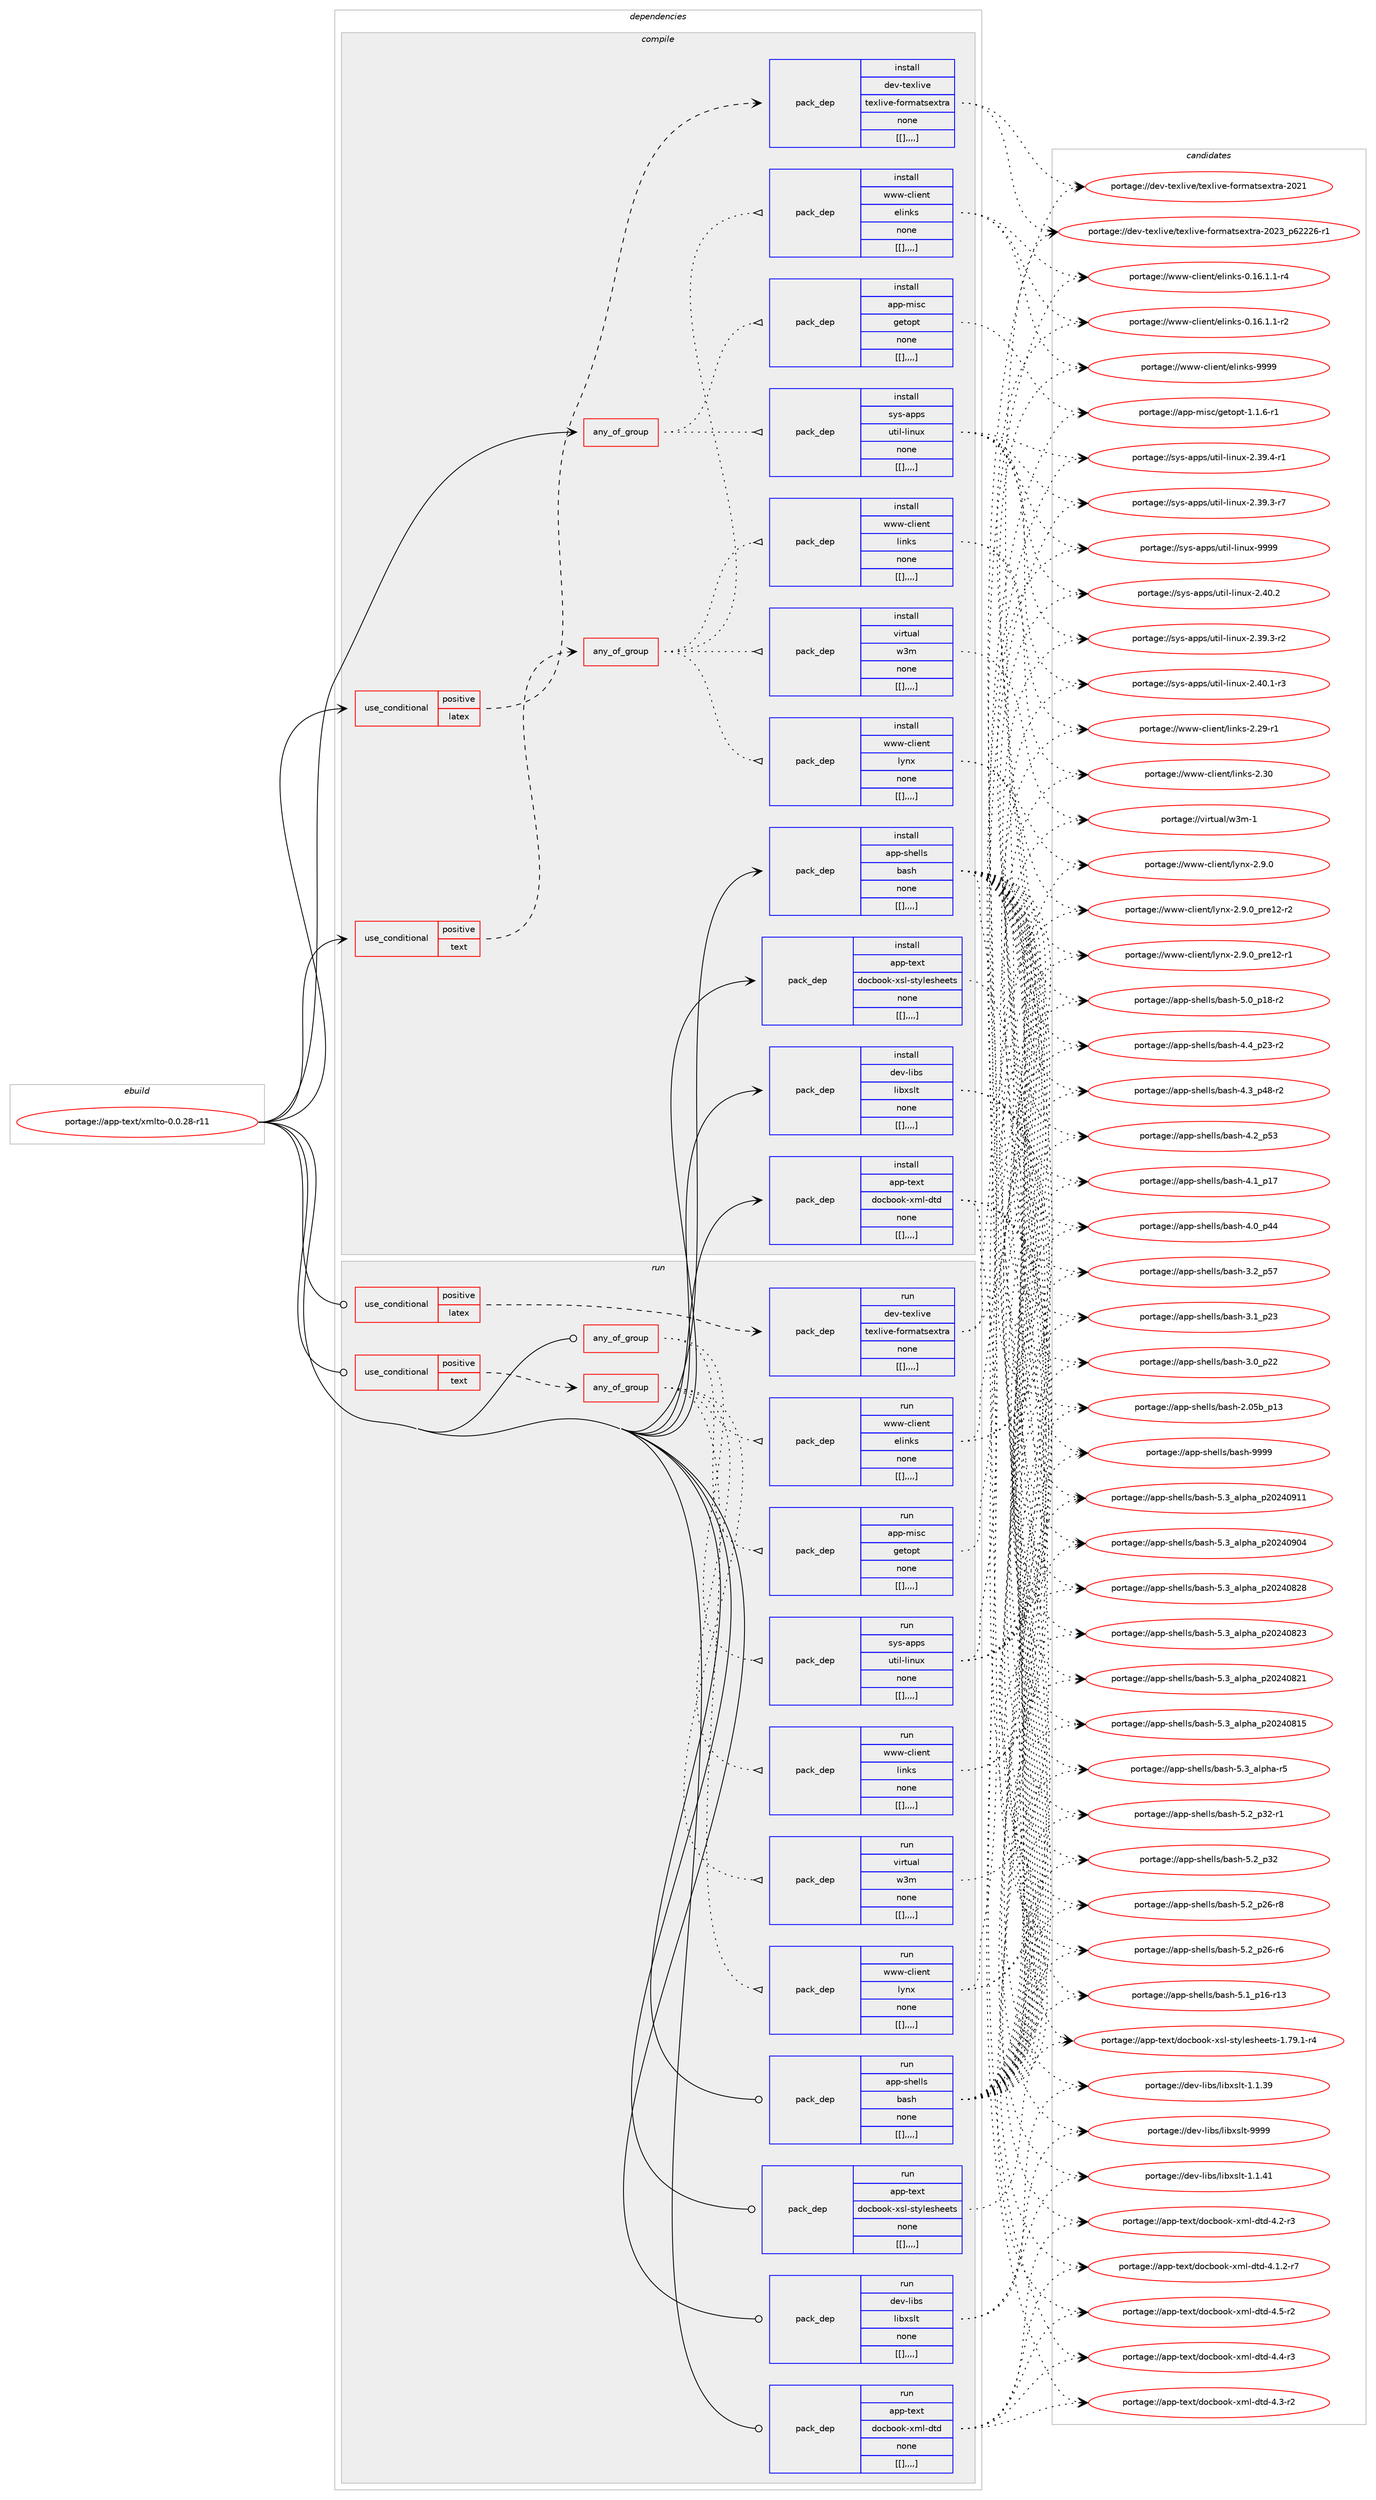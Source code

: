 digraph prolog {

# *************
# Graph options
# *************

newrank=true;
concentrate=true;
compound=true;
graph [rankdir=LR,fontname=Helvetica,fontsize=10,ranksep=1.5];#, ranksep=2.5, nodesep=0.2];
edge  [arrowhead=vee];
node  [fontname=Helvetica,fontsize=10];

# **********
# The ebuild
# **********

subgraph cluster_leftcol {
color=gray;
label=<<i>ebuild</i>>;
id [label="portage://app-text/xmlto-0.0.28-r11", color=red, width=4, href="../app-text/xmlto-0.0.28-r11.svg"];
}

# ****************
# The dependencies
# ****************

subgraph cluster_midcol {
color=gray;
label=<<i>dependencies</i>>;
subgraph cluster_compile {
fillcolor="#eeeeee";
style=filled;
label=<<i>compile</i>>;
subgraph any446 {
dependency60349 [label=<<TABLE BORDER="0" CELLBORDER="1" CELLSPACING="0" CELLPADDING="4"><TR><TD CELLPADDING="10">any_of_group</TD></TR></TABLE>>, shape=none, color=red];subgraph pack43486 {
dependency60350 [label=<<TABLE BORDER="0" CELLBORDER="1" CELLSPACING="0" CELLPADDING="4" WIDTH="220"><TR><TD ROWSPAN="6" CELLPADDING="30">pack_dep</TD></TR><TR><TD WIDTH="110">install</TD></TR><TR><TD>sys-apps</TD></TR><TR><TD>util-linux</TD></TR><TR><TD>none</TD></TR><TR><TD>[[],,,,]</TD></TR></TABLE>>, shape=none, color=blue];
}
dependency60349:e -> dependency60350:w [weight=20,style="dotted",arrowhead="oinv"];
subgraph pack43487 {
dependency60351 [label=<<TABLE BORDER="0" CELLBORDER="1" CELLSPACING="0" CELLPADDING="4" WIDTH="220"><TR><TD ROWSPAN="6" CELLPADDING="30">pack_dep</TD></TR><TR><TD WIDTH="110">install</TD></TR><TR><TD>app-misc</TD></TR><TR><TD>getopt</TD></TR><TR><TD>none</TD></TR><TR><TD>[[],,,,]</TD></TR></TABLE>>, shape=none, color=blue];
}
dependency60349:e -> dependency60351:w [weight=20,style="dotted",arrowhead="oinv"];
}
id:e -> dependency60349:w [weight=20,style="solid",arrowhead="vee"];
subgraph cond16348 {
dependency60352 [label=<<TABLE BORDER="0" CELLBORDER="1" CELLSPACING="0" CELLPADDING="4"><TR><TD ROWSPAN="3" CELLPADDING="10">use_conditional</TD></TR><TR><TD>positive</TD></TR><TR><TD>latex</TD></TR></TABLE>>, shape=none, color=red];
subgraph pack43488 {
dependency60353 [label=<<TABLE BORDER="0" CELLBORDER="1" CELLSPACING="0" CELLPADDING="4" WIDTH="220"><TR><TD ROWSPAN="6" CELLPADDING="30">pack_dep</TD></TR><TR><TD WIDTH="110">install</TD></TR><TR><TD>dev-texlive</TD></TR><TR><TD>texlive-formatsextra</TD></TR><TR><TD>none</TD></TR><TR><TD>[[],,,,]</TD></TR></TABLE>>, shape=none, color=blue];
}
dependency60352:e -> dependency60353:w [weight=20,style="dashed",arrowhead="vee"];
}
id:e -> dependency60352:w [weight=20,style="solid",arrowhead="vee"];
subgraph cond16349 {
dependency60354 [label=<<TABLE BORDER="0" CELLBORDER="1" CELLSPACING="0" CELLPADDING="4"><TR><TD ROWSPAN="3" CELLPADDING="10">use_conditional</TD></TR><TR><TD>positive</TD></TR><TR><TD>text</TD></TR></TABLE>>, shape=none, color=red];
subgraph any447 {
dependency60355 [label=<<TABLE BORDER="0" CELLBORDER="1" CELLSPACING="0" CELLPADDING="4"><TR><TD CELLPADDING="10">any_of_group</TD></TR></TABLE>>, shape=none, color=red];subgraph pack43489 {
dependency60356 [label=<<TABLE BORDER="0" CELLBORDER="1" CELLSPACING="0" CELLPADDING="4" WIDTH="220"><TR><TD ROWSPAN="6" CELLPADDING="30">pack_dep</TD></TR><TR><TD WIDTH="110">install</TD></TR><TR><TD>virtual</TD></TR><TR><TD>w3m</TD></TR><TR><TD>none</TD></TR><TR><TD>[[],,,,]</TD></TR></TABLE>>, shape=none, color=blue];
}
dependency60355:e -> dependency60356:w [weight=20,style="dotted",arrowhead="oinv"];
subgraph pack43490 {
dependency60357 [label=<<TABLE BORDER="0" CELLBORDER="1" CELLSPACING="0" CELLPADDING="4" WIDTH="220"><TR><TD ROWSPAN="6" CELLPADDING="30">pack_dep</TD></TR><TR><TD WIDTH="110">install</TD></TR><TR><TD>www-client</TD></TR><TR><TD>elinks</TD></TR><TR><TD>none</TD></TR><TR><TD>[[],,,,]</TD></TR></TABLE>>, shape=none, color=blue];
}
dependency60355:e -> dependency60357:w [weight=20,style="dotted",arrowhead="oinv"];
subgraph pack43491 {
dependency60358 [label=<<TABLE BORDER="0" CELLBORDER="1" CELLSPACING="0" CELLPADDING="4" WIDTH="220"><TR><TD ROWSPAN="6" CELLPADDING="30">pack_dep</TD></TR><TR><TD WIDTH="110">install</TD></TR><TR><TD>www-client</TD></TR><TR><TD>links</TD></TR><TR><TD>none</TD></TR><TR><TD>[[],,,,]</TD></TR></TABLE>>, shape=none, color=blue];
}
dependency60355:e -> dependency60358:w [weight=20,style="dotted",arrowhead="oinv"];
subgraph pack43492 {
dependency60359 [label=<<TABLE BORDER="0" CELLBORDER="1" CELLSPACING="0" CELLPADDING="4" WIDTH="220"><TR><TD ROWSPAN="6" CELLPADDING="30">pack_dep</TD></TR><TR><TD WIDTH="110">install</TD></TR><TR><TD>www-client</TD></TR><TR><TD>lynx</TD></TR><TR><TD>none</TD></TR><TR><TD>[[],,,,]</TD></TR></TABLE>>, shape=none, color=blue];
}
dependency60355:e -> dependency60359:w [weight=20,style="dotted",arrowhead="oinv"];
}
dependency60354:e -> dependency60355:w [weight=20,style="dashed",arrowhead="vee"];
}
id:e -> dependency60354:w [weight=20,style="solid",arrowhead="vee"];
subgraph pack43493 {
dependency60360 [label=<<TABLE BORDER="0" CELLBORDER="1" CELLSPACING="0" CELLPADDING="4" WIDTH="220"><TR><TD ROWSPAN="6" CELLPADDING="30">pack_dep</TD></TR><TR><TD WIDTH="110">install</TD></TR><TR><TD>app-shells</TD></TR><TR><TD>bash</TD></TR><TR><TD>none</TD></TR><TR><TD>[[],,,,]</TD></TR></TABLE>>, shape=none, color=blue];
}
id:e -> dependency60360:w [weight=20,style="solid",arrowhead="vee"];
subgraph pack43494 {
dependency60361 [label=<<TABLE BORDER="0" CELLBORDER="1" CELLSPACING="0" CELLPADDING="4" WIDTH="220"><TR><TD ROWSPAN="6" CELLPADDING="30">pack_dep</TD></TR><TR><TD WIDTH="110">install</TD></TR><TR><TD>app-text</TD></TR><TR><TD>docbook-xml-dtd</TD></TR><TR><TD>none</TD></TR><TR><TD>[[],,,,]</TD></TR></TABLE>>, shape=none, color=blue];
}
id:e -> dependency60361:w [weight=20,style="solid",arrowhead="vee"];
subgraph pack43495 {
dependency60362 [label=<<TABLE BORDER="0" CELLBORDER="1" CELLSPACING="0" CELLPADDING="4" WIDTH="220"><TR><TD ROWSPAN="6" CELLPADDING="30">pack_dep</TD></TR><TR><TD WIDTH="110">install</TD></TR><TR><TD>app-text</TD></TR><TR><TD>docbook-xsl-stylesheets</TD></TR><TR><TD>none</TD></TR><TR><TD>[[],,,,]</TD></TR></TABLE>>, shape=none, color=blue];
}
id:e -> dependency60362:w [weight=20,style="solid",arrowhead="vee"];
subgraph pack43496 {
dependency60363 [label=<<TABLE BORDER="0" CELLBORDER="1" CELLSPACING="0" CELLPADDING="4" WIDTH="220"><TR><TD ROWSPAN="6" CELLPADDING="30">pack_dep</TD></TR><TR><TD WIDTH="110">install</TD></TR><TR><TD>dev-libs</TD></TR><TR><TD>libxslt</TD></TR><TR><TD>none</TD></TR><TR><TD>[[],,,,]</TD></TR></TABLE>>, shape=none, color=blue];
}
id:e -> dependency60363:w [weight=20,style="solid",arrowhead="vee"];
}
subgraph cluster_compileandrun {
fillcolor="#eeeeee";
style=filled;
label=<<i>compile and run</i>>;
}
subgraph cluster_run {
fillcolor="#eeeeee";
style=filled;
label=<<i>run</i>>;
subgraph any448 {
dependency60364 [label=<<TABLE BORDER="0" CELLBORDER="1" CELLSPACING="0" CELLPADDING="4"><TR><TD CELLPADDING="10">any_of_group</TD></TR></TABLE>>, shape=none, color=red];subgraph pack43497 {
dependency60365 [label=<<TABLE BORDER="0" CELLBORDER="1" CELLSPACING="0" CELLPADDING="4" WIDTH="220"><TR><TD ROWSPAN="6" CELLPADDING="30">pack_dep</TD></TR><TR><TD WIDTH="110">run</TD></TR><TR><TD>sys-apps</TD></TR><TR><TD>util-linux</TD></TR><TR><TD>none</TD></TR><TR><TD>[[],,,,]</TD></TR></TABLE>>, shape=none, color=blue];
}
dependency60364:e -> dependency60365:w [weight=20,style="dotted",arrowhead="oinv"];
subgraph pack43498 {
dependency60366 [label=<<TABLE BORDER="0" CELLBORDER="1" CELLSPACING="0" CELLPADDING="4" WIDTH="220"><TR><TD ROWSPAN="6" CELLPADDING="30">pack_dep</TD></TR><TR><TD WIDTH="110">run</TD></TR><TR><TD>app-misc</TD></TR><TR><TD>getopt</TD></TR><TR><TD>none</TD></TR><TR><TD>[[],,,,]</TD></TR></TABLE>>, shape=none, color=blue];
}
dependency60364:e -> dependency60366:w [weight=20,style="dotted",arrowhead="oinv"];
}
id:e -> dependency60364:w [weight=20,style="solid",arrowhead="odot"];
subgraph cond16350 {
dependency60367 [label=<<TABLE BORDER="0" CELLBORDER="1" CELLSPACING="0" CELLPADDING="4"><TR><TD ROWSPAN="3" CELLPADDING="10">use_conditional</TD></TR><TR><TD>positive</TD></TR><TR><TD>latex</TD></TR></TABLE>>, shape=none, color=red];
subgraph pack43499 {
dependency60368 [label=<<TABLE BORDER="0" CELLBORDER="1" CELLSPACING="0" CELLPADDING="4" WIDTH="220"><TR><TD ROWSPAN="6" CELLPADDING="30">pack_dep</TD></TR><TR><TD WIDTH="110">run</TD></TR><TR><TD>dev-texlive</TD></TR><TR><TD>texlive-formatsextra</TD></TR><TR><TD>none</TD></TR><TR><TD>[[],,,,]</TD></TR></TABLE>>, shape=none, color=blue];
}
dependency60367:e -> dependency60368:w [weight=20,style="dashed",arrowhead="vee"];
}
id:e -> dependency60367:w [weight=20,style="solid",arrowhead="odot"];
subgraph cond16351 {
dependency60369 [label=<<TABLE BORDER="0" CELLBORDER="1" CELLSPACING="0" CELLPADDING="4"><TR><TD ROWSPAN="3" CELLPADDING="10">use_conditional</TD></TR><TR><TD>positive</TD></TR><TR><TD>text</TD></TR></TABLE>>, shape=none, color=red];
subgraph any449 {
dependency60370 [label=<<TABLE BORDER="0" CELLBORDER="1" CELLSPACING="0" CELLPADDING="4"><TR><TD CELLPADDING="10">any_of_group</TD></TR></TABLE>>, shape=none, color=red];subgraph pack43500 {
dependency60371 [label=<<TABLE BORDER="0" CELLBORDER="1" CELLSPACING="0" CELLPADDING="4" WIDTH="220"><TR><TD ROWSPAN="6" CELLPADDING="30">pack_dep</TD></TR><TR><TD WIDTH="110">run</TD></TR><TR><TD>virtual</TD></TR><TR><TD>w3m</TD></TR><TR><TD>none</TD></TR><TR><TD>[[],,,,]</TD></TR></TABLE>>, shape=none, color=blue];
}
dependency60370:e -> dependency60371:w [weight=20,style="dotted",arrowhead="oinv"];
subgraph pack43501 {
dependency60372 [label=<<TABLE BORDER="0" CELLBORDER="1" CELLSPACING="0" CELLPADDING="4" WIDTH="220"><TR><TD ROWSPAN="6" CELLPADDING="30">pack_dep</TD></TR><TR><TD WIDTH="110">run</TD></TR><TR><TD>www-client</TD></TR><TR><TD>elinks</TD></TR><TR><TD>none</TD></TR><TR><TD>[[],,,,]</TD></TR></TABLE>>, shape=none, color=blue];
}
dependency60370:e -> dependency60372:w [weight=20,style="dotted",arrowhead="oinv"];
subgraph pack43502 {
dependency60373 [label=<<TABLE BORDER="0" CELLBORDER="1" CELLSPACING="0" CELLPADDING="4" WIDTH="220"><TR><TD ROWSPAN="6" CELLPADDING="30">pack_dep</TD></TR><TR><TD WIDTH="110">run</TD></TR><TR><TD>www-client</TD></TR><TR><TD>links</TD></TR><TR><TD>none</TD></TR><TR><TD>[[],,,,]</TD></TR></TABLE>>, shape=none, color=blue];
}
dependency60370:e -> dependency60373:w [weight=20,style="dotted",arrowhead="oinv"];
subgraph pack43503 {
dependency60374 [label=<<TABLE BORDER="0" CELLBORDER="1" CELLSPACING="0" CELLPADDING="4" WIDTH="220"><TR><TD ROWSPAN="6" CELLPADDING="30">pack_dep</TD></TR><TR><TD WIDTH="110">run</TD></TR><TR><TD>www-client</TD></TR><TR><TD>lynx</TD></TR><TR><TD>none</TD></TR><TR><TD>[[],,,,]</TD></TR></TABLE>>, shape=none, color=blue];
}
dependency60370:e -> dependency60374:w [weight=20,style="dotted",arrowhead="oinv"];
}
dependency60369:e -> dependency60370:w [weight=20,style="dashed",arrowhead="vee"];
}
id:e -> dependency60369:w [weight=20,style="solid",arrowhead="odot"];
subgraph pack43504 {
dependency60375 [label=<<TABLE BORDER="0" CELLBORDER="1" CELLSPACING="0" CELLPADDING="4" WIDTH="220"><TR><TD ROWSPAN="6" CELLPADDING="30">pack_dep</TD></TR><TR><TD WIDTH="110">run</TD></TR><TR><TD>app-shells</TD></TR><TR><TD>bash</TD></TR><TR><TD>none</TD></TR><TR><TD>[[],,,,]</TD></TR></TABLE>>, shape=none, color=blue];
}
id:e -> dependency60375:w [weight=20,style="solid",arrowhead="odot"];
subgraph pack43505 {
dependency60376 [label=<<TABLE BORDER="0" CELLBORDER="1" CELLSPACING="0" CELLPADDING="4" WIDTH="220"><TR><TD ROWSPAN="6" CELLPADDING="30">pack_dep</TD></TR><TR><TD WIDTH="110">run</TD></TR><TR><TD>app-text</TD></TR><TR><TD>docbook-xml-dtd</TD></TR><TR><TD>none</TD></TR><TR><TD>[[],,,,]</TD></TR></TABLE>>, shape=none, color=blue];
}
id:e -> dependency60376:w [weight=20,style="solid",arrowhead="odot"];
subgraph pack43506 {
dependency60377 [label=<<TABLE BORDER="0" CELLBORDER="1" CELLSPACING="0" CELLPADDING="4" WIDTH="220"><TR><TD ROWSPAN="6" CELLPADDING="30">pack_dep</TD></TR><TR><TD WIDTH="110">run</TD></TR><TR><TD>app-text</TD></TR><TR><TD>docbook-xsl-stylesheets</TD></TR><TR><TD>none</TD></TR><TR><TD>[[],,,,]</TD></TR></TABLE>>, shape=none, color=blue];
}
id:e -> dependency60377:w [weight=20,style="solid",arrowhead="odot"];
subgraph pack43507 {
dependency60378 [label=<<TABLE BORDER="0" CELLBORDER="1" CELLSPACING="0" CELLPADDING="4" WIDTH="220"><TR><TD ROWSPAN="6" CELLPADDING="30">pack_dep</TD></TR><TR><TD WIDTH="110">run</TD></TR><TR><TD>dev-libs</TD></TR><TR><TD>libxslt</TD></TR><TR><TD>none</TD></TR><TR><TD>[[],,,,]</TD></TR></TABLE>>, shape=none, color=blue];
}
id:e -> dependency60378:w [weight=20,style="solid",arrowhead="odot"];
}
}

# **************
# The candidates
# **************

subgraph cluster_choices {
rank=same;
color=gray;
label=<<i>candidates</i>>;

subgraph choice43486 {
color=black;
nodesep=1;
choice115121115459711211211547117116105108451081051101171204557575757 [label="portage://sys-apps/util-linux-9999", color=red, width=4,href="../sys-apps/util-linux-9999.svg"];
choice1151211154597112112115471171161051084510810511011712045504652484650 [label="portage://sys-apps/util-linux-2.40.2", color=red, width=4,href="../sys-apps/util-linux-2.40.2.svg"];
choice11512111545971121121154711711610510845108105110117120455046524846494511451 [label="portage://sys-apps/util-linux-2.40.1-r3", color=red, width=4,href="../sys-apps/util-linux-2.40.1-r3.svg"];
choice11512111545971121121154711711610510845108105110117120455046515746524511449 [label="portage://sys-apps/util-linux-2.39.4-r1", color=red, width=4,href="../sys-apps/util-linux-2.39.4-r1.svg"];
choice11512111545971121121154711711610510845108105110117120455046515746514511455 [label="portage://sys-apps/util-linux-2.39.3-r7", color=red, width=4,href="../sys-apps/util-linux-2.39.3-r7.svg"];
choice11512111545971121121154711711610510845108105110117120455046515746514511450 [label="portage://sys-apps/util-linux-2.39.3-r2", color=red, width=4,href="../sys-apps/util-linux-2.39.3-r2.svg"];
dependency60350:e -> choice115121115459711211211547117116105108451081051101171204557575757:w [style=dotted,weight="100"];
dependency60350:e -> choice1151211154597112112115471171161051084510810511011712045504652484650:w [style=dotted,weight="100"];
dependency60350:e -> choice11512111545971121121154711711610510845108105110117120455046524846494511451:w [style=dotted,weight="100"];
dependency60350:e -> choice11512111545971121121154711711610510845108105110117120455046515746524511449:w [style=dotted,weight="100"];
dependency60350:e -> choice11512111545971121121154711711610510845108105110117120455046515746514511455:w [style=dotted,weight="100"];
dependency60350:e -> choice11512111545971121121154711711610510845108105110117120455046515746514511450:w [style=dotted,weight="100"];
}
subgraph choice43487 {
color=black;
nodesep=1;
choice971121124510910511599471031011161111121164549464946544511449 [label="portage://app-misc/getopt-1.1.6-r1", color=red, width=4,href="../app-misc/getopt-1.1.6-r1.svg"];
dependency60351:e -> choice971121124510910511599471031011161111121164549464946544511449:w [style=dotted,weight="100"];
}
subgraph choice43488 {
color=black;
nodesep=1;
choice100101118451161011201081051181014711610112010810511810145102111114109971161151011201161149745504850519511254505050544511449 [label="portage://dev-texlive/texlive-formatsextra-2023_p62226-r1", color=red, width=4,href="../dev-texlive/texlive-formatsextra-2023_p62226-r1.svg"];
choice10010111845116101120108105118101471161011201081051181014510211111410997116115101120116114974550485049 [label="portage://dev-texlive/texlive-formatsextra-2021", color=red, width=4,href="../dev-texlive/texlive-formatsextra-2021.svg"];
dependency60353:e -> choice100101118451161011201081051181014711610112010810511810145102111114109971161151011201161149745504850519511254505050544511449:w [style=dotted,weight="100"];
dependency60353:e -> choice10010111845116101120108105118101471161011201081051181014510211111410997116115101120116114974550485049:w [style=dotted,weight="100"];
}
subgraph choice43489 {
color=black;
nodesep=1;
choice1181051141161179710847119511094549 [label="portage://virtual/w3m-1", color=red, width=4,href="../virtual/w3m-1.svg"];
dependency60356:e -> choice1181051141161179710847119511094549:w [style=dotted,weight="100"];
}
subgraph choice43490 {
color=black;
nodesep=1;
choice1191191194599108105101110116471011081051101071154557575757 [label="portage://www-client/elinks-9999", color=red, width=4,href="../www-client/elinks-9999.svg"];
choice1191191194599108105101110116471011081051101071154548464954464946494511452 [label="portage://www-client/elinks-0.16.1.1-r4", color=red, width=4,href="../www-client/elinks-0.16.1.1-r4.svg"];
choice1191191194599108105101110116471011081051101071154548464954464946494511450 [label="portage://www-client/elinks-0.16.1.1-r2", color=red, width=4,href="../www-client/elinks-0.16.1.1-r2.svg"];
dependency60357:e -> choice1191191194599108105101110116471011081051101071154557575757:w [style=dotted,weight="100"];
dependency60357:e -> choice1191191194599108105101110116471011081051101071154548464954464946494511452:w [style=dotted,weight="100"];
dependency60357:e -> choice1191191194599108105101110116471011081051101071154548464954464946494511450:w [style=dotted,weight="100"];
}
subgraph choice43491 {
color=black;
nodesep=1;
choice1191191194599108105101110116471081051101071154550465148 [label="portage://www-client/links-2.30", color=red, width=4,href="../www-client/links-2.30.svg"];
choice11911911945991081051011101164710810511010711545504650574511449 [label="portage://www-client/links-2.29-r1", color=red, width=4,href="../www-client/links-2.29-r1.svg"];
dependency60358:e -> choice1191191194599108105101110116471081051101071154550465148:w [style=dotted,weight="100"];
dependency60358:e -> choice11911911945991081051011101164710810511010711545504650574511449:w [style=dotted,weight="100"];
}
subgraph choice43492 {
color=black;
nodesep=1;
choice1191191194599108105101110116471081211101204550465746489511211410149504511450 [label="portage://www-client/lynx-2.9.0_pre12-r2", color=red, width=4,href="../www-client/lynx-2.9.0_pre12-r2.svg"];
choice1191191194599108105101110116471081211101204550465746489511211410149504511449 [label="portage://www-client/lynx-2.9.0_pre12-r1", color=red, width=4,href="../www-client/lynx-2.9.0_pre12-r1.svg"];
choice119119119459910810510111011647108121110120455046574648 [label="portage://www-client/lynx-2.9.0", color=red, width=4,href="../www-client/lynx-2.9.0.svg"];
dependency60359:e -> choice1191191194599108105101110116471081211101204550465746489511211410149504511450:w [style=dotted,weight="100"];
dependency60359:e -> choice1191191194599108105101110116471081211101204550465746489511211410149504511449:w [style=dotted,weight="100"];
dependency60359:e -> choice119119119459910810510111011647108121110120455046574648:w [style=dotted,weight="100"];
}
subgraph choice43493 {
color=black;
nodesep=1;
choice97112112451151041011081081154798971151044557575757 [label="portage://app-shells/bash-9999", color=red, width=4,href="../app-shells/bash-9999.svg"];
choice971121124511510410110810811547989711510445534651959710811210497951125048505248574949 [label="portage://app-shells/bash-5.3_alpha_p20240911", color=red, width=4,href="../app-shells/bash-5.3_alpha_p20240911.svg"];
choice971121124511510410110810811547989711510445534651959710811210497951125048505248574852 [label="portage://app-shells/bash-5.3_alpha_p20240904", color=red, width=4,href="../app-shells/bash-5.3_alpha_p20240904.svg"];
choice971121124511510410110810811547989711510445534651959710811210497951125048505248565056 [label="portage://app-shells/bash-5.3_alpha_p20240828", color=red, width=4,href="../app-shells/bash-5.3_alpha_p20240828.svg"];
choice971121124511510410110810811547989711510445534651959710811210497951125048505248565051 [label="portage://app-shells/bash-5.3_alpha_p20240823", color=red, width=4,href="../app-shells/bash-5.3_alpha_p20240823.svg"];
choice971121124511510410110810811547989711510445534651959710811210497951125048505248565049 [label="portage://app-shells/bash-5.3_alpha_p20240821", color=red, width=4,href="../app-shells/bash-5.3_alpha_p20240821.svg"];
choice971121124511510410110810811547989711510445534651959710811210497951125048505248564953 [label="portage://app-shells/bash-5.3_alpha_p20240815", color=red, width=4,href="../app-shells/bash-5.3_alpha_p20240815.svg"];
choice9711211245115104101108108115479897115104455346519597108112104974511453 [label="portage://app-shells/bash-5.3_alpha-r5", color=red, width=4,href="../app-shells/bash-5.3_alpha-r5.svg"];
choice9711211245115104101108108115479897115104455346509511251504511449 [label="portage://app-shells/bash-5.2_p32-r1", color=red, width=4,href="../app-shells/bash-5.2_p32-r1.svg"];
choice971121124511510410110810811547989711510445534650951125150 [label="portage://app-shells/bash-5.2_p32", color=red, width=4,href="../app-shells/bash-5.2_p32.svg"];
choice9711211245115104101108108115479897115104455346509511250544511456 [label="portage://app-shells/bash-5.2_p26-r8", color=red, width=4,href="../app-shells/bash-5.2_p26-r8.svg"];
choice9711211245115104101108108115479897115104455346509511250544511454 [label="portage://app-shells/bash-5.2_p26-r6", color=red, width=4,href="../app-shells/bash-5.2_p26-r6.svg"];
choice971121124511510410110810811547989711510445534649951124954451144951 [label="portage://app-shells/bash-5.1_p16-r13", color=red, width=4,href="../app-shells/bash-5.1_p16-r13.svg"];
choice9711211245115104101108108115479897115104455346489511249564511450 [label="portage://app-shells/bash-5.0_p18-r2", color=red, width=4,href="../app-shells/bash-5.0_p18-r2.svg"];
choice9711211245115104101108108115479897115104455246529511250514511450 [label="portage://app-shells/bash-4.4_p23-r2", color=red, width=4,href="../app-shells/bash-4.4_p23-r2.svg"];
choice9711211245115104101108108115479897115104455246519511252564511450 [label="portage://app-shells/bash-4.3_p48-r2", color=red, width=4,href="../app-shells/bash-4.3_p48-r2.svg"];
choice971121124511510410110810811547989711510445524650951125351 [label="portage://app-shells/bash-4.2_p53", color=red, width=4,href="../app-shells/bash-4.2_p53.svg"];
choice971121124511510410110810811547989711510445524649951124955 [label="portage://app-shells/bash-4.1_p17", color=red, width=4,href="../app-shells/bash-4.1_p17.svg"];
choice971121124511510410110810811547989711510445524648951125252 [label="portage://app-shells/bash-4.0_p44", color=red, width=4,href="../app-shells/bash-4.0_p44.svg"];
choice971121124511510410110810811547989711510445514650951125355 [label="portage://app-shells/bash-3.2_p57", color=red, width=4,href="../app-shells/bash-3.2_p57.svg"];
choice971121124511510410110810811547989711510445514649951125051 [label="portage://app-shells/bash-3.1_p23", color=red, width=4,href="../app-shells/bash-3.1_p23.svg"];
choice971121124511510410110810811547989711510445514648951125050 [label="portage://app-shells/bash-3.0_p22", color=red, width=4,href="../app-shells/bash-3.0_p22.svg"];
choice9711211245115104101108108115479897115104455046485398951124951 [label="portage://app-shells/bash-2.05b_p13", color=red, width=4,href="../app-shells/bash-2.05b_p13.svg"];
dependency60360:e -> choice97112112451151041011081081154798971151044557575757:w [style=dotted,weight="100"];
dependency60360:e -> choice971121124511510410110810811547989711510445534651959710811210497951125048505248574949:w [style=dotted,weight="100"];
dependency60360:e -> choice971121124511510410110810811547989711510445534651959710811210497951125048505248574852:w [style=dotted,weight="100"];
dependency60360:e -> choice971121124511510410110810811547989711510445534651959710811210497951125048505248565056:w [style=dotted,weight="100"];
dependency60360:e -> choice971121124511510410110810811547989711510445534651959710811210497951125048505248565051:w [style=dotted,weight="100"];
dependency60360:e -> choice971121124511510410110810811547989711510445534651959710811210497951125048505248565049:w [style=dotted,weight="100"];
dependency60360:e -> choice971121124511510410110810811547989711510445534651959710811210497951125048505248564953:w [style=dotted,weight="100"];
dependency60360:e -> choice9711211245115104101108108115479897115104455346519597108112104974511453:w [style=dotted,weight="100"];
dependency60360:e -> choice9711211245115104101108108115479897115104455346509511251504511449:w [style=dotted,weight="100"];
dependency60360:e -> choice971121124511510410110810811547989711510445534650951125150:w [style=dotted,weight="100"];
dependency60360:e -> choice9711211245115104101108108115479897115104455346509511250544511456:w [style=dotted,weight="100"];
dependency60360:e -> choice9711211245115104101108108115479897115104455346509511250544511454:w [style=dotted,weight="100"];
dependency60360:e -> choice971121124511510410110810811547989711510445534649951124954451144951:w [style=dotted,weight="100"];
dependency60360:e -> choice9711211245115104101108108115479897115104455346489511249564511450:w [style=dotted,weight="100"];
dependency60360:e -> choice9711211245115104101108108115479897115104455246529511250514511450:w [style=dotted,weight="100"];
dependency60360:e -> choice9711211245115104101108108115479897115104455246519511252564511450:w [style=dotted,weight="100"];
dependency60360:e -> choice971121124511510410110810811547989711510445524650951125351:w [style=dotted,weight="100"];
dependency60360:e -> choice971121124511510410110810811547989711510445524649951124955:w [style=dotted,weight="100"];
dependency60360:e -> choice971121124511510410110810811547989711510445524648951125252:w [style=dotted,weight="100"];
dependency60360:e -> choice971121124511510410110810811547989711510445514650951125355:w [style=dotted,weight="100"];
dependency60360:e -> choice971121124511510410110810811547989711510445514649951125051:w [style=dotted,weight="100"];
dependency60360:e -> choice971121124511510410110810811547989711510445514648951125050:w [style=dotted,weight="100"];
dependency60360:e -> choice9711211245115104101108108115479897115104455046485398951124951:w [style=dotted,weight="100"];
}
subgraph choice43494 {
color=black;
nodesep=1;
choice97112112451161011201164710011199981111111074512010910845100116100455246534511450 [label="portage://app-text/docbook-xml-dtd-4.5-r2", color=red, width=4,href="../app-text/docbook-xml-dtd-4.5-r2.svg"];
choice97112112451161011201164710011199981111111074512010910845100116100455246524511451 [label="portage://app-text/docbook-xml-dtd-4.4-r3", color=red, width=4,href="../app-text/docbook-xml-dtd-4.4-r3.svg"];
choice97112112451161011201164710011199981111111074512010910845100116100455246514511450 [label="portage://app-text/docbook-xml-dtd-4.3-r2", color=red, width=4,href="../app-text/docbook-xml-dtd-4.3-r2.svg"];
choice97112112451161011201164710011199981111111074512010910845100116100455246504511451 [label="portage://app-text/docbook-xml-dtd-4.2-r3", color=red, width=4,href="../app-text/docbook-xml-dtd-4.2-r3.svg"];
choice971121124511610112011647100111999811111110745120109108451001161004552464946504511455 [label="portage://app-text/docbook-xml-dtd-4.1.2-r7", color=red, width=4,href="../app-text/docbook-xml-dtd-4.1.2-r7.svg"];
dependency60361:e -> choice97112112451161011201164710011199981111111074512010910845100116100455246534511450:w [style=dotted,weight="100"];
dependency60361:e -> choice97112112451161011201164710011199981111111074512010910845100116100455246524511451:w [style=dotted,weight="100"];
dependency60361:e -> choice97112112451161011201164710011199981111111074512010910845100116100455246514511450:w [style=dotted,weight="100"];
dependency60361:e -> choice97112112451161011201164710011199981111111074512010910845100116100455246504511451:w [style=dotted,weight="100"];
dependency60361:e -> choice971121124511610112011647100111999811111110745120109108451001161004552464946504511455:w [style=dotted,weight="100"];
}
subgraph choice43495 {
color=black;
nodesep=1;
choice97112112451161011201164710011199981111111074512011510845115116121108101115104101101116115454946555746494511452 [label="portage://app-text/docbook-xsl-stylesheets-1.79.1-r4", color=red, width=4,href="../app-text/docbook-xsl-stylesheets-1.79.1-r4.svg"];
dependency60362:e -> choice97112112451161011201164710011199981111111074512011510845115116121108101115104101101116115454946555746494511452:w [style=dotted,weight="100"];
}
subgraph choice43496 {
color=black;
nodesep=1;
choice100101118451081059811547108105981201151081164557575757 [label="portage://dev-libs/libxslt-9999", color=red, width=4,href="../dev-libs/libxslt-9999.svg"];
choice1001011184510810598115471081059812011510811645494649465249 [label="portage://dev-libs/libxslt-1.1.41", color=red, width=4,href="../dev-libs/libxslt-1.1.41.svg"];
choice1001011184510810598115471081059812011510811645494649465157 [label="portage://dev-libs/libxslt-1.1.39", color=red, width=4,href="../dev-libs/libxslt-1.1.39.svg"];
dependency60363:e -> choice100101118451081059811547108105981201151081164557575757:w [style=dotted,weight="100"];
dependency60363:e -> choice1001011184510810598115471081059812011510811645494649465249:w [style=dotted,weight="100"];
dependency60363:e -> choice1001011184510810598115471081059812011510811645494649465157:w [style=dotted,weight="100"];
}
subgraph choice43497 {
color=black;
nodesep=1;
choice115121115459711211211547117116105108451081051101171204557575757 [label="portage://sys-apps/util-linux-9999", color=red, width=4,href="../sys-apps/util-linux-9999.svg"];
choice1151211154597112112115471171161051084510810511011712045504652484650 [label="portage://sys-apps/util-linux-2.40.2", color=red, width=4,href="../sys-apps/util-linux-2.40.2.svg"];
choice11512111545971121121154711711610510845108105110117120455046524846494511451 [label="portage://sys-apps/util-linux-2.40.1-r3", color=red, width=4,href="../sys-apps/util-linux-2.40.1-r3.svg"];
choice11512111545971121121154711711610510845108105110117120455046515746524511449 [label="portage://sys-apps/util-linux-2.39.4-r1", color=red, width=4,href="../sys-apps/util-linux-2.39.4-r1.svg"];
choice11512111545971121121154711711610510845108105110117120455046515746514511455 [label="portage://sys-apps/util-linux-2.39.3-r7", color=red, width=4,href="../sys-apps/util-linux-2.39.3-r7.svg"];
choice11512111545971121121154711711610510845108105110117120455046515746514511450 [label="portage://sys-apps/util-linux-2.39.3-r2", color=red, width=4,href="../sys-apps/util-linux-2.39.3-r2.svg"];
dependency60365:e -> choice115121115459711211211547117116105108451081051101171204557575757:w [style=dotted,weight="100"];
dependency60365:e -> choice1151211154597112112115471171161051084510810511011712045504652484650:w [style=dotted,weight="100"];
dependency60365:e -> choice11512111545971121121154711711610510845108105110117120455046524846494511451:w [style=dotted,weight="100"];
dependency60365:e -> choice11512111545971121121154711711610510845108105110117120455046515746524511449:w [style=dotted,weight="100"];
dependency60365:e -> choice11512111545971121121154711711610510845108105110117120455046515746514511455:w [style=dotted,weight="100"];
dependency60365:e -> choice11512111545971121121154711711610510845108105110117120455046515746514511450:w [style=dotted,weight="100"];
}
subgraph choice43498 {
color=black;
nodesep=1;
choice971121124510910511599471031011161111121164549464946544511449 [label="portage://app-misc/getopt-1.1.6-r1", color=red, width=4,href="../app-misc/getopt-1.1.6-r1.svg"];
dependency60366:e -> choice971121124510910511599471031011161111121164549464946544511449:w [style=dotted,weight="100"];
}
subgraph choice43499 {
color=black;
nodesep=1;
choice100101118451161011201081051181014711610112010810511810145102111114109971161151011201161149745504850519511254505050544511449 [label="portage://dev-texlive/texlive-formatsextra-2023_p62226-r1", color=red, width=4,href="../dev-texlive/texlive-formatsextra-2023_p62226-r1.svg"];
choice10010111845116101120108105118101471161011201081051181014510211111410997116115101120116114974550485049 [label="portage://dev-texlive/texlive-formatsextra-2021", color=red, width=4,href="../dev-texlive/texlive-formatsextra-2021.svg"];
dependency60368:e -> choice100101118451161011201081051181014711610112010810511810145102111114109971161151011201161149745504850519511254505050544511449:w [style=dotted,weight="100"];
dependency60368:e -> choice10010111845116101120108105118101471161011201081051181014510211111410997116115101120116114974550485049:w [style=dotted,weight="100"];
}
subgraph choice43500 {
color=black;
nodesep=1;
choice1181051141161179710847119511094549 [label="portage://virtual/w3m-1", color=red, width=4,href="../virtual/w3m-1.svg"];
dependency60371:e -> choice1181051141161179710847119511094549:w [style=dotted,weight="100"];
}
subgraph choice43501 {
color=black;
nodesep=1;
choice1191191194599108105101110116471011081051101071154557575757 [label="portage://www-client/elinks-9999", color=red, width=4,href="../www-client/elinks-9999.svg"];
choice1191191194599108105101110116471011081051101071154548464954464946494511452 [label="portage://www-client/elinks-0.16.1.1-r4", color=red, width=4,href="../www-client/elinks-0.16.1.1-r4.svg"];
choice1191191194599108105101110116471011081051101071154548464954464946494511450 [label="portage://www-client/elinks-0.16.1.1-r2", color=red, width=4,href="../www-client/elinks-0.16.1.1-r2.svg"];
dependency60372:e -> choice1191191194599108105101110116471011081051101071154557575757:w [style=dotted,weight="100"];
dependency60372:e -> choice1191191194599108105101110116471011081051101071154548464954464946494511452:w [style=dotted,weight="100"];
dependency60372:e -> choice1191191194599108105101110116471011081051101071154548464954464946494511450:w [style=dotted,weight="100"];
}
subgraph choice43502 {
color=black;
nodesep=1;
choice1191191194599108105101110116471081051101071154550465148 [label="portage://www-client/links-2.30", color=red, width=4,href="../www-client/links-2.30.svg"];
choice11911911945991081051011101164710810511010711545504650574511449 [label="portage://www-client/links-2.29-r1", color=red, width=4,href="../www-client/links-2.29-r1.svg"];
dependency60373:e -> choice1191191194599108105101110116471081051101071154550465148:w [style=dotted,weight="100"];
dependency60373:e -> choice11911911945991081051011101164710810511010711545504650574511449:w [style=dotted,weight="100"];
}
subgraph choice43503 {
color=black;
nodesep=1;
choice1191191194599108105101110116471081211101204550465746489511211410149504511450 [label="portage://www-client/lynx-2.9.0_pre12-r2", color=red, width=4,href="../www-client/lynx-2.9.0_pre12-r2.svg"];
choice1191191194599108105101110116471081211101204550465746489511211410149504511449 [label="portage://www-client/lynx-2.9.0_pre12-r1", color=red, width=4,href="../www-client/lynx-2.9.0_pre12-r1.svg"];
choice119119119459910810510111011647108121110120455046574648 [label="portage://www-client/lynx-2.9.0", color=red, width=4,href="../www-client/lynx-2.9.0.svg"];
dependency60374:e -> choice1191191194599108105101110116471081211101204550465746489511211410149504511450:w [style=dotted,weight="100"];
dependency60374:e -> choice1191191194599108105101110116471081211101204550465746489511211410149504511449:w [style=dotted,weight="100"];
dependency60374:e -> choice119119119459910810510111011647108121110120455046574648:w [style=dotted,weight="100"];
}
subgraph choice43504 {
color=black;
nodesep=1;
choice97112112451151041011081081154798971151044557575757 [label="portage://app-shells/bash-9999", color=red, width=4,href="../app-shells/bash-9999.svg"];
choice971121124511510410110810811547989711510445534651959710811210497951125048505248574949 [label="portage://app-shells/bash-5.3_alpha_p20240911", color=red, width=4,href="../app-shells/bash-5.3_alpha_p20240911.svg"];
choice971121124511510410110810811547989711510445534651959710811210497951125048505248574852 [label="portage://app-shells/bash-5.3_alpha_p20240904", color=red, width=4,href="../app-shells/bash-5.3_alpha_p20240904.svg"];
choice971121124511510410110810811547989711510445534651959710811210497951125048505248565056 [label="portage://app-shells/bash-5.3_alpha_p20240828", color=red, width=4,href="../app-shells/bash-5.3_alpha_p20240828.svg"];
choice971121124511510410110810811547989711510445534651959710811210497951125048505248565051 [label="portage://app-shells/bash-5.3_alpha_p20240823", color=red, width=4,href="../app-shells/bash-5.3_alpha_p20240823.svg"];
choice971121124511510410110810811547989711510445534651959710811210497951125048505248565049 [label="portage://app-shells/bash-5.3_alpha_p20240821", color=red, width=4,href="../app-shells/bash-5.3_alpha_p20240821.svg"];
choice971121124511510410110810811547989711510445534651959710811210497951125048505248564953 [label="portage://app-shells/bash-5.3_alpha_p20240815", color=red, width=4,href="../app-shells/bash-5.3_alpha_p20240815.svg"];
choice9711211245115104101108108115479897115104455346519597108112104974511453 [label="portage://app-shells/bash-5.3_alpha-r5", color=red, width=4,href="../app-shells/bash-5.3_alpha-r5.svg"];
choice9711211245115104101108108115479897115104455346509511251504511449 [label="portage://app-shells/bash-5.2_p32-r1", color=red, width=4,href="../app-shells/bash-5.2_p32-r1.svg"];
choice971121124511510410110810811547989711510445534650951125150 [label="portage://app-shells/bash-5.2_p32", color=red, width=4,href="../app-shells/bash-5.2_p32.svg"];
choice9711211245115104101108108115479897115104455346509511250544511456 [label="portage://app-shells/bash-5.2_p26-r8", color=red, width=4,href="../app-shells/bash-5.2_p26-r8.svg"];
choice9711211245115104101108108115479897115104455346509511250544511454 [label="portage://app-shells/bash-5.2_p26-r6", color=red, width=4,href="../app-shells/bash-5.2_p26-r6.svg"];
choice971121124511510410110810811547989711510445534649951124954451144951 [label="portage://app-shells/bash-5.1_p16-r13", color=red, width=4,href="../app-shells/bash-5.1_p16-r13.svg"];
choice9711211245115104101108108115479897115104455346489511249564511450 [label="portage://app-shells/bash-5.0_p18-r2", color=red, width=4,href="../app-shells/bash-5.0_p18-r2.svg"];
choice9711211245115104101108108115479897115104455246529511250514511450 [label="portage://app-shells/bash-4.4_p23-r2", color=red, width=4,href="../app-shells/bash-4.4_p23-r2.svg"];
choice9711211245115104101108108115479897115104455246519511252564511450 [label="portage://app-shells/bash-4.3_p48-r2", color=red, width=4,href="../app-shells/bash-4.3_p48-r2.svg"];
choice971121124511510410110810811547989711510445524650951125351 [label="portage://app-shells/bash-4.2_p53", color=red, width=4,href="../app-shells/bash-4.2_p53.svg"];
choice971121124511510410110810811547989711510445524649951124955 [label="portage://app-shells/bash-4.1_p17", color=red, width=4,href="../app-shells/bash-4.1_p17.svg"];
choice971121124511510410110810811547989711510445524648951125252 [label="portage://app-shells/bash-4.0_p44", color=red, width=4,href="../app-shells/bash-4.0_p44.svg"];
choice971121124511510410110810811547989711510445514650951125355 [label="portage://app-shells/bash-3.2_p57", color=red, width=4,href="../app-shells/bash-3.2_p57.svg"];
choice971121124511510410110810811547989711510445514649951125051 [label="portage://app-shells/bash-3.1_p23", color=red, width=4,href="../app-shells/bash-3.1_p23.svg"];
choice971121124511510410110810811547989711510445514648951125050 [label="portage://app-shells/bash-3.0_p22", color=red, width=4,href="../app-shells/bash-3.0_p22.svg"];
choice9711211245115104101108108115479897115104455046485398951124951 [label="portage://app-shells/bash-2.05b_p13", color=red, width=4,href="../app-shells/bash-2.05b_p13.svg"];
dependency60375:e -> choice97112112451151041011081081154798971151044557575757:w [style=dotted,weight="100"];
dependency60375:e -> choice971121124511510410110810811547989711510445534651959710811210497951125048505248574949:w [style=dotted,weight="100"];
dependency60375:e -> choice971121124511510410110810811547989711510445534651959710811210497951125048505248574852:w [style=dotted,weight="100"];
dependency60375:e -> choice971121124511510410110810811547989711510445534651959710811210497951125048505248565056:w [style=dotted,weight="100"];
dependency60375:e -> choice971121124511510410110810811547989711510445534651959710811210497951125048505248565051:w [style=dotted,weight="100"];
dependency60375:e -> choice971121124511510410110810811547989711510445534651959710811210497951125048505248565049:w [style=dotted,weight="100"];
dependency60375:e -> choice971121124511510410110810811547989711510445534651959710811210497951125048505248564953:w [style=dotted,weight="100"];
dependency60375:e -> choice9711211245115104101108108115479897115104455346519597108112104974511453:w [style=dotted,weight="100"];
dependency60375:e -> choice9711211245115104101108108115479897115104455346509511251504511449:w [style=dotted,weight="100"];
dependency60375:e -> choice971121124511510410110810811547989711510445534650951125150:w [style=dotted,weight="100"];
dependency60375:e -> choice9711211245115104101108108115479897115104455346509511250544511456:w [style=dotted,weight="100"];
dependency60375:e -> choice9711211245115104101108108115479897115104455346509511250544511454:w [style=dotted,weight="100"];
dependency60375:e -> choice971121124511510410110810811547989711510445534649951124954451144951:w [style=dotted,weight="100"];
dependency60375:e -> choice9711211245115104101108108115479897115104455346489511249564511450:w [style=dotted,weight="100"];
dependency60375:e -> choice9711211245115104101108108115479897115104455246529511250514511450:w [style=dotted,weight="100"];
dependency60375:e -> choice9711211245115104101108108115479897115104455246519511252564511450:w [style=dotted,weight="100"];
dependency60375:e -> choice971121124511510410110810811547989711510445524650951125351:w [style=dotted,weight="100"];
dependency60375:e -> choice971121124511510410110810811547989711510445524649951124955:w [style=dotted,weight="100"];
dependency60375:e -> choice971121124511510410110810811547989711510445524648951125252:w [style=dotted,weight="100"];
dependency60375:e -> choice971121124511510410110810811547989711510445514650951125355:w [style=dotted,weight="100"];
dependency60375:e -> choice971121124511510410110810811547989711510445514649951125051:w [style=dotted,weight="100"];
dependency60375:e -> choice971121124511510410110810811547989711510445514648951125050:w [style=dotted,weight="100"];
dependency60375:e -> choice9711211245115104101108108115479897115104455046485398951124951:w [style=dotted,weight="100"];
}
subgraph choice43505 {
color=black;
nodesep=1;
choice97112112451161011201164710011199981111111074512010910845100116100455246534511450 [label="portage://app-text/docbook-xml-dtd-4.5-r2", color=red, width=4,href="../app-text/docbook-xml-dtd-4.5-r2.svg"];
choice97112112451161011201164710011199981111111074512010910845100116100455246524511451 [label="portage://app-text/docbook-xml-dtd-4.4-r3", color=red, width=4,href="../app-text/docbook-xml-dtd-4.4-r3.svg"];
choice97112112451161011201164710011199981111111074512010910845100116100455246514511450 [label="portage://app-text/docbook-xml-dtd-4.3-r2", color=red, width=4,href="../app-text/docbook-xml-dtd-4.3-r2.svg"];
choice97112112451161011201164710011199981111111074512010910845100116100455246504511451 [label="portage://app-text/docbook-xml-dtd-4.2-r3", color=red, width=4,href="../app-text/docbook-xml-dtd-4.2-r3.svg"];
choice971121124511610112011647100111999811111110745120109108451001161004552464946504511455 [label="portage://app-text/docbook-xml-dtd-4.1.2-r7", color=red, width=4,href="../app-text/docbook-xml-dtd-4.1.2-r7.svg"];
dependency60376:e -> choice97112112451161011201164710011199981111111074512010910845100116100455246534511450:w [style=dotted,weight="100"];
dependency60376:e -> choice97112112451161011201164710011199981111111074512010910845100116100455246524511451:w [style=dotted,weight="100"];
dependency60376:e -> choice97112112451161011201164710011199981111111074512010910845100116100455246514511450:w [style=dotted,weight="100"];
dependency60376:e -> choice97112112451161011201164710011199981111111074512010910845100116100455246504511451:w [style=dotted,weight="100"];
dependency60376:e -> choice971121124511610112011647100111999811111110745120109108451001161004552464946504511455:w [style=dotted,weight="100"];
}
subgraph choice43506 {
color=black;
nodesep=1;
choice97112112451161011201164710011199981111111074512011510845115116121108101115104101101116115454946555746494511452 [label="portage://app-text/docbook-xsl-stylesheets-1.79.1-r4", color=red, width=4,href="../app-text/docbook-xsl-stylesheets-1.79.1-r4.svg"];
dependency60377:e -> choice97112112451161011201164710011199981111111074512011510845115116121108101115104101101116115454946555746494511452:w [style=dotted,weight="100"];
}
subgraph choice43507 {
color=black;
nodesep=1;
choice100101118451081059811547108105981201151081164557575757 [label="portage://dev-libs/libxslt-9999", color=red, width=4,href="../dev-libs/libxslt-9999.svg"];
choice1001011184510810598115471081059812011510811645494649465249 [label="portage://dev-libs/libxslt-1.1.41", color=red, width=4,href="../dev-libs/libxslt-1.1.41.svg"];
choice1001011184510810598115471081059812011510811645494649465157 [label="portage://dev-libs/libxslt-1.1.39", color=red, width=4,href="../dev-libs/libxslt-1.1.39.svg"];
dependency60378:e -> choice100101118451081059811547108105981201151081164557575757:w [style=dotted,weight="100"];
dependency60378:e -> choice1001011184510810598115471081059812011510811645494649465249:w [style=dotted,weight="100"];
dependency60378:e -> choice1001011184510810598115471081059812011510811645494649465157:w [style=dotted,weight="100"];
}
}

}
